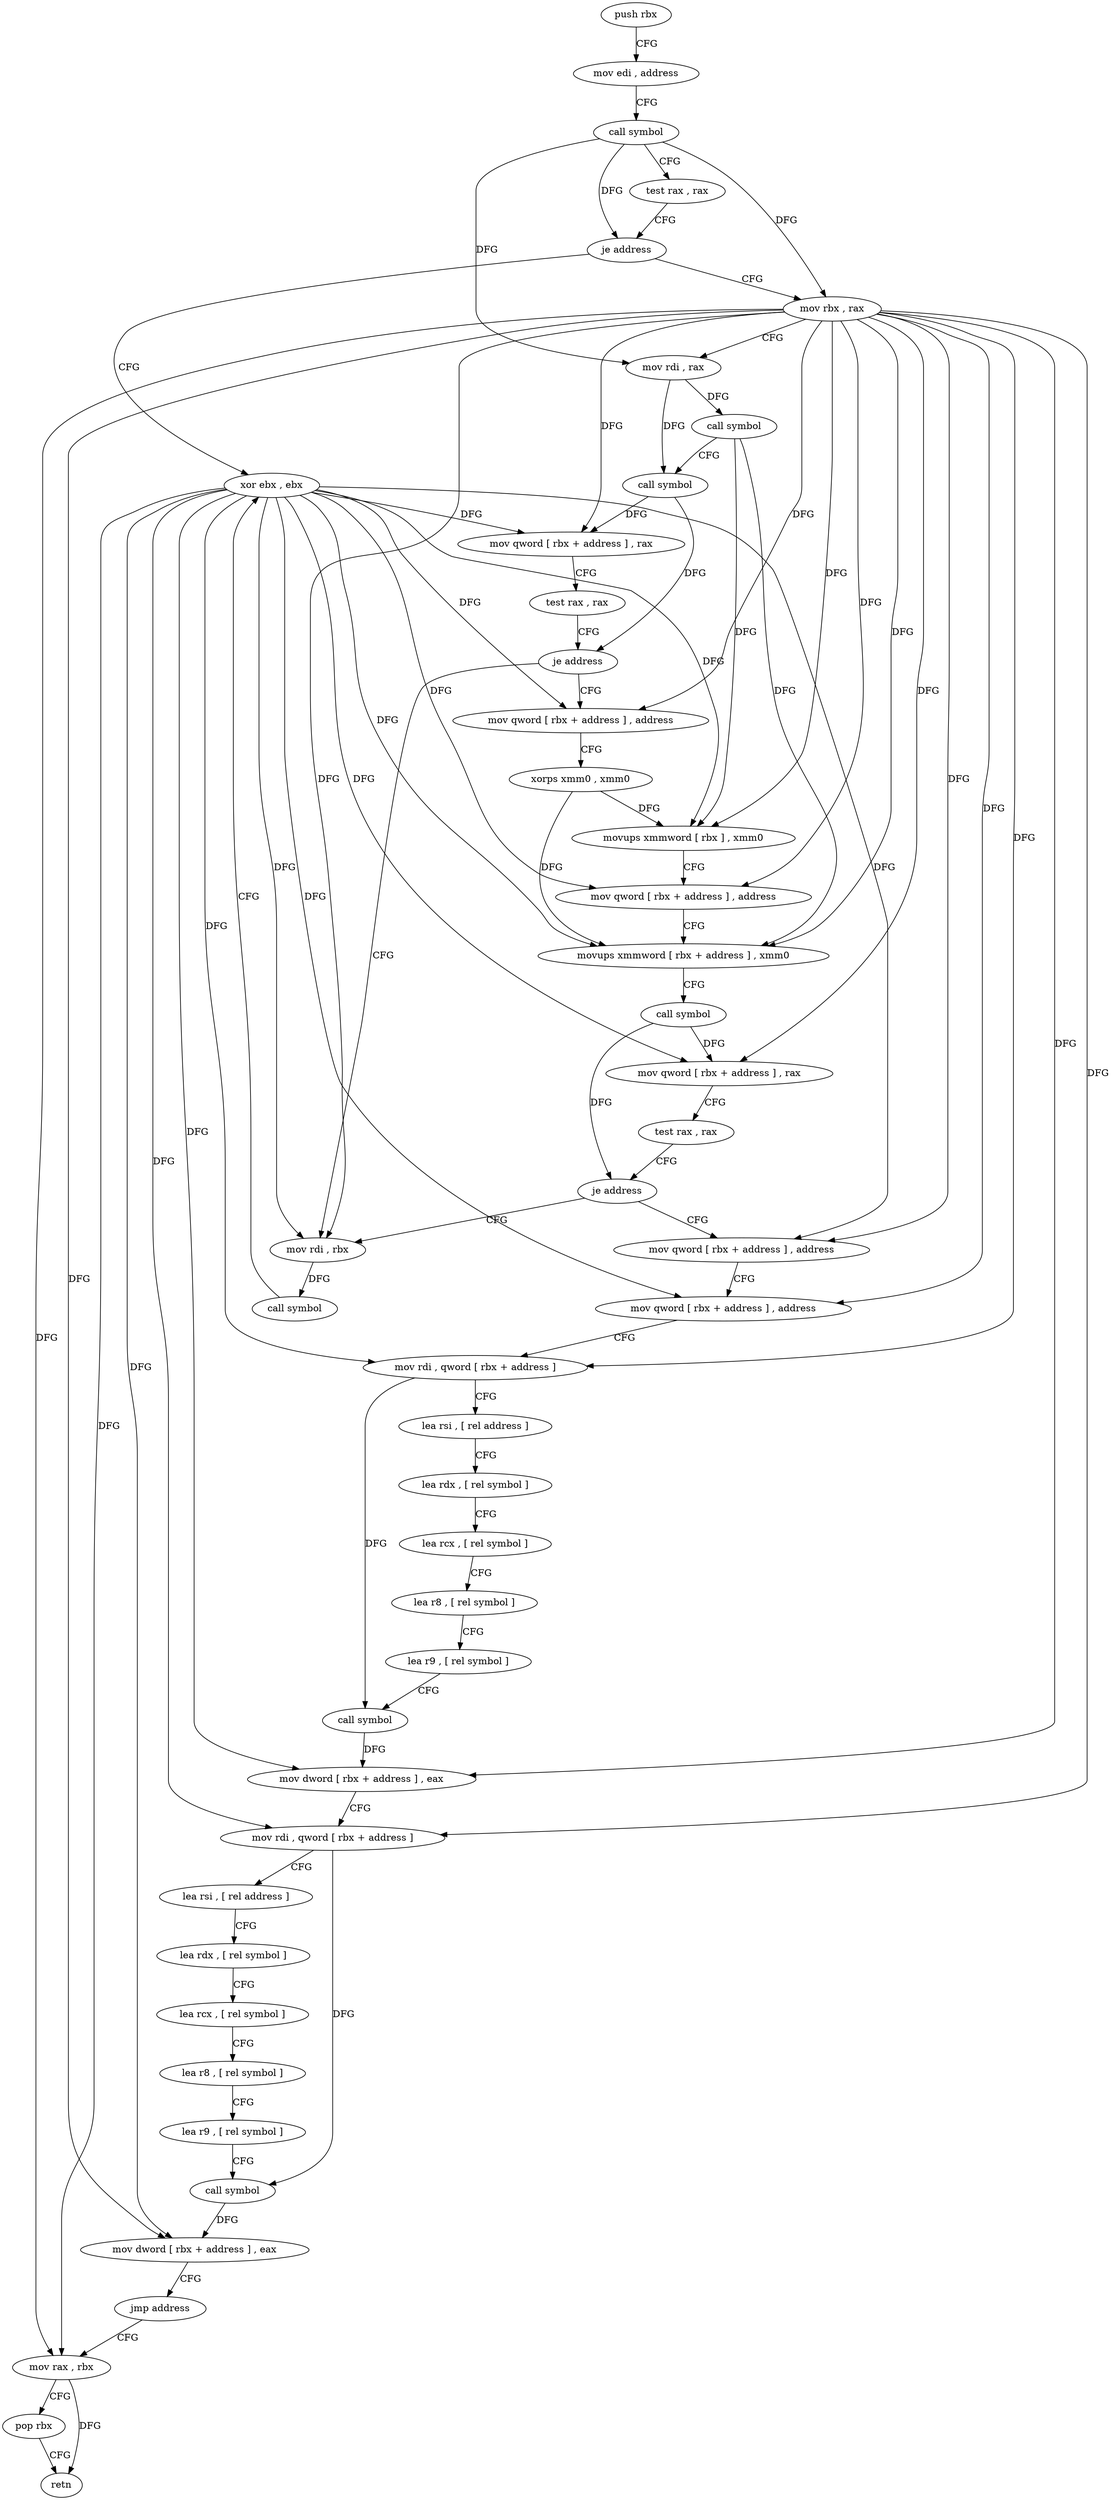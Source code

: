 digraph "func" {
"84848" [label = "push rbx" ]
"84849" [label = "mov edi , address" ]
"84854" [label = "call symbol" ]
"84859" [label = "test rax , rax" ]
"84862" [label = "je address" ]
"85057" [label = "xor ebx , ebx" ]
"84868" [label = "mov rbx , rax" ]
"85059" [label = "mov rax , rbx" ]
"84871" [label = "mov rdi , rax" ]
"84874" [label = "call symbol" ]
"84879" [label = "call symbol" ]
"84884" [label = "mov qword [ rbx + address ] , rax" ]
"84888" [label = "test rax , rax" ]
"84891" [label = "je address" ]
"85049" [label = "mov rdi , rbx" ]
"84897" [label = "mov qword [ rbx + address ] , address" ]
"85052" [label = "call symbol" ]
"84905" [label = "xorps xmm0 , xmm0" ]
"84908" [label = "movups xmmword [ rbx ] , xmm0" ]
"84911" [label = "mov qword [ rbx + address ] , address" ]
"84919" [label = "movups xmmword [ rbx + address ] , xmm0" ]
"84923" [label = "call symbol" ]
"84928" [label = "mov qword [ rbx + address ] , rax" ]
"84932" [label = "test rax , rax" ]
"84935" [label = "je address" ]
"84937" [label = "mov qword [ rbx + address ] , address" ]
"84945" [label = "mov qword [ rbx + address ] , address" ]
"84953" [label = "mov rdi , qword [ rbx + address ]" ]
"84957" [label = "lea rsi , [ rel address ]" ]
"84964" [label = "lea rdx , [ rel symbol ]" ]
"84971" [label = "lea rcx , [ rel symbol ]" ]
"84978" [label = "lea r8 , [ rel symbol ]" ]
"84985" [label = "lea r9 , [ rel symbol ]" ]
"84992" [label = "call symbol" ]
"84997" [label = "mov dword [ rbx + address ] , eax" ]
"85000" [label = "mov rdi , qword [ rbx + address ]" ]
"85004" [label = "lea rsi , [ rel address ]" ]
"85011" [label = "lea rdx , [ rel symbol ]" ]
"85018" [label = "lea rcx , [ rel symbol ]" ]
"85025" [label = "lea r8 , [ rel symbol ]" ]
"85032" [label = "lea r9 , [ rel symbol ]" ]
"85039" [label = "call symbol" ]
"85044" [label = "mov dword [ rbx + address ] , eax" ]
"85047" [label = "jmp address" ]
"85062" [label = "pop rbx" ]
"85063" [label = "retn" ]
"84848" -> "84849" [ label = "CFG" ]
"84849" -> "84854" [ label = "CFG" ]
"84854" -> "84859" [ label = "CFG" ]
"84854" -> "84862" [ label = "DFG" ]
"84854" -> "84868" [ label = "DFG" ]
"84854" -> "84871" [ label = "DFG" ]
"84859" -> "84862" [ label = "CFG" ]
"84862" -> "85057" [ label = "CFG" ]
"84862" -> "84868" [ label = "CFG" ]
"85057" -> "85059" [ label = "DFG" ]
"85057" -> "84884" [ label = "DFG" ]
"85057" -> "85049" [ label = "DFG" ]
"85057" -> "84897" [ label = "DFG" ]
"85057" -> "84908" [ label = "DFG" ]
"85057" -> "84911" [ label = "DFG" ]
"85057" -> "84919" [ label = "DFG" ]
"85057" -> "84928" [ label = "DFG" ]
"85057" -> "84937" [ label = "DFG" ]
"85057" -> "84945" [ label = "DFG" ]
"85057" -> "84953" [ label = "DFG" ]
"85057" -> "84997" [ label = "DFG" ]
"85057" -> "85000" [ label = "DFG" ]
"85057" -> "85044" [ label = "DFG" ]
"84868" -> "84871" [ label = "CFG" ]
"84868" -> "84884" [ label = "DFG" ]
"84868" -> "85059" [ label = "DFG" ]
"84868" -> "85049" [ label = "DFG" ]
"84868" -> "84897" [ label = "DFG" ]
"84868" -> "84908" [ label = "DFG" ]
"84868" -> "84911" [ label = "DFG" ]
"84868" -> "84919" [ label = "DFG" ]
"84868" -> "84928" [ label = "DFG" ]
"84868" -> "84937" [ label = "DFG" ]
"84868" -> "84945" [ label = "DFG" ]
"84868" -> "84953" [ label = "DFG" ]
"84868" -> "84997" [ label = "DFG" ]
"84868" -> "85000" [ label = "DFG" ]
"84868" -> "85044" [ label = "DFG" ]
"85059" -> "85062" [ label = "CFG" ]
"85059" -> "85063" [ label = "DFG" ]
"84871" -> "84874" [ label = "DFG" ]
"84871" -> "84879" [ label = "DFG" ]
"84874" -> "84879" [ label = "CFG" ]
"84874" -> "84908" [ label = "DFG" ]
"84874" -> "84919" [ label = "DFG" ]
"84879" -> "84884" [ label = "DFG" ]
"84879" -> "84891" [ label = "DFG" ]
"84884" -> "84888" [ label = "CFG" ]
"84888" -> "84891" [ label = "CFG" ]
"84891" -> "85049" [ label = "CFG" ]
"84891" -> "84897" [ label = "CFG" ]
"85049" -> "85052" [ label = "DFG" ]
"84897" -> "84905" [ label = "CFG" ]
"85052" -> "85057" [ label = "CFG" ]
"84905" -> "84908" [ label = "DFG" ]
"84905" -> "84919" [ label = "DFG" ]
"84908" -> "84911" [ label = "CFG" ]
"84911" -> "84919" [ label = "CFG" ]
"84919" -> "84923" [ label = "CFG" ]
"84923" -> "84928" [ label = "DFG" ]
"84923" -> "84935" [ label = "DFG" ]
"84928" -> "84932" [ label = "CFG" ]
"84932" -> "84935" [ label = "CFG" ]
"84935" -> "85049" [ label = "CFG" ]
"84935" -> "84937" [ label = "CFG" ]
"84937" -> "84945" [ label = "CFG" ]
"84945" -> "84953" [ label = "CFG" ]
"84953" -> "84957" [ label = "CFG" ]
"84953" -> "84992" [ label = "DFG" ]
"84957" -> "84964" [ label = "CFG" ]
"84964" -> "84971" [ label = "CFG" ]
"84971" -> "84978" [ label = "CFG" ]
"84978" -> "84985" [ label = "CFG" ]
"84985" -> "84992" [ label = "CFG" ]
"84992" -> "84997" [ label = "DFG" ]
"84997" -> "85000" [ label = "CFG" ]
"85000" -> "85004" [ label = "CFG" ]
"85000" -> "85039" [ label = "DFG" ]
"85004" -> "85011" [ label = "CFG" ]
"85011" -> "85018" [ label = "CFG" ]
"85018" -> "85025" [ label = "CFG" ]
"85025" -> "85032" [ label = "CFG" ]
"85032" -> "85039" [ label = "CFG" ]
"85039" -> "85044" [ label = "DFG" ]
"85044" -> "85047" [ label = "CFG" ]
"85047" -> "85059" [ label = "CFG" ]
"85062" -> "85063" [ label = "CFG" ]
}
